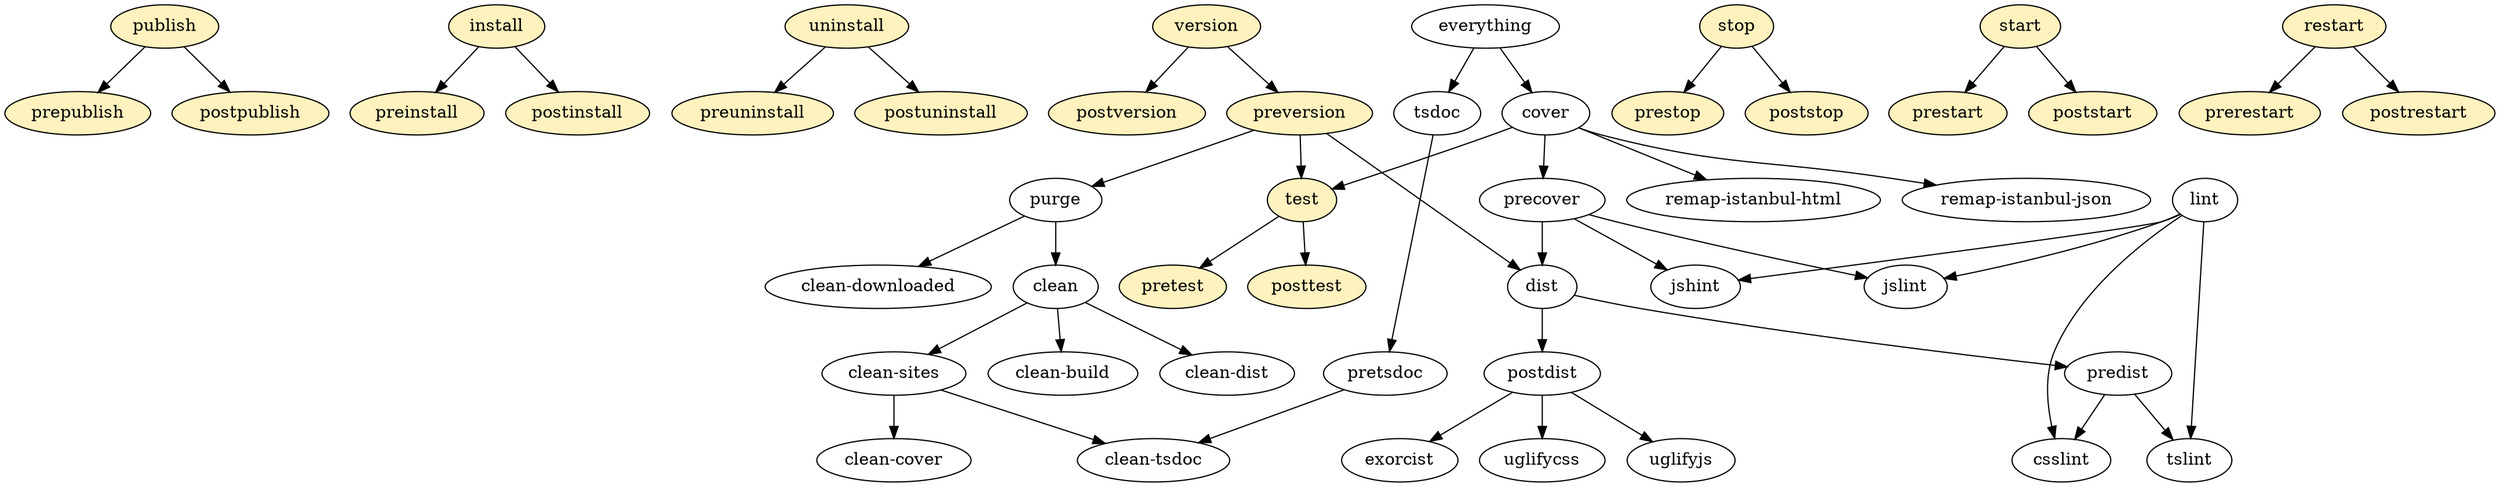 digraph punchcardjs{
0 [label="prepublish", fillcolor="#fff2be", style="filled"]
1 [label="publish", fillcolor="#fff2be", style="filled"]
2 [label="postpublish", fillcolor="#fff2be", style="filled"]
3 [label="preinstall", fillcolor="#fff2be", style="filled"]
4 [label="install", fillcolor="#fff2be", style="filled"]
5 [label="postinstall", fillcolor="#fff2be", style="filled"]
6 [label="preuninstall", fillcolor="#fff2be", style="filled"]
7 [label="uninstall", fillcolor="#fff2be", style="filled"]
8 [label="postuninstall", fillcolor="#fff2be", style="filled"]
9 [label="version", fillcolor="#fff2be", style="filled"]
10 [label="pretest", fillcolor="#fff2be", style="filled"]
11 [label="posttest", fillcolor="#fff2be", style="filled"]
12 [label="prestop", fillcolor="#fff2be", style="filled"]
13 [label="stop", fillcolor="#fff2be", style="filled"]
14 [label="poststop", fillcolor="#fff2be", style="filled"]
15 [label="prestart", fillcolor="#fff2be", style="filled"]
16 [label="start", fillcolor="#fff2be", style="filled"]
17 [label="poststart", fillcolor="#fff2be", style="filled"]
18 [label="prerestart", fillcolor="#fff2be", style="filled"]
19 [label="restart", fillcolor="#fff2be", style="filled"]
20 [label="postrestart", fillcolor="#fff2be", style="filled"]
21 [label="clean", tooltip="npm run clean-build & npm run clean-dist & npm run clean-sites"]
22 [label="clean-build", tooltip="trash build/"]
23 [label="clean-cover", tooltip="trash docs/sites/coverage/"]
24 [label="clean-dist", tooltip="trash dist/"]
25 [label="clean-downloaded", tooltip="trash typings/ node_modules/"]
26 [label="clean-sites", tooltip="npm run clean-cover & npm run clean-tsdoc"]
27 [label="clean-tsdoc", tooltip="trash docs/sites/tsdoc/"]
28 [label="cover", tooltip="npm run test && npm run remap-istanbul-json && npm run remap-istanbul-html"]
29 [label="csslint", tooltip="cat src/*.css > dist/punchcards.css && csslint --config=.csslintrc --format=compact dist/punchcards.css"]
30 [label="dist", tooltip="browserify src/punchcards.ts --debug --standalone punchcards -p [ tsify --project . ] > build/punchcards-with-source-maps.js"]
31 [label="everything", tooltip="npm run tsdoc && npm run cover"]
32 [label="exorcist", tooltip="<build/punchcards-with-source-maps.js exorcist dist/punchcards.js.map > dist/punchcards.js"]
33 [label="jshint", tooltip="jshint test/*.js"]
34 [label="jslint", tooltip="jslint test/*.js"]
35 [label="lint", tooltip="npm run tslint && npm run jshint && npm run jslint && npm run csslint"]
36 [label="postdist", tooltip="npm run exorcist && npm run uglifyjs && npm run uglifycss"]
37 [label="postversion", tooltip="git log --pretty=oneline --max-count 10", fillcolor="#fff2be", style="filled"]
38 [label="precover", tooltip="trash docs/sites/coverage/ && npm run jslint && npm run jshint && npm run dist"]
39 [label="predist", tooltip="trash build/ && mkdirp build && trash dist/ && mkdirp dist && npm run tslint && npm run csslint"]
40 [label="pretsdoc", tooltip="npm run clean-tsdoc && mkdirp docs/sites/tsdoc"]
41 [label="preversion", tooltip="npm run purge && npm install && typings install && npm run dist && npm run test", fillcolor="#fff2be", style="filled"]
42 [label="purge", tooltip="npm run clean & npm run clean-downloaded"]
43 [label="remap-istanbul-html", tooltip="remap-istanbul --input docs/sites/coverage/coverage-remapped.json --output docs/sites/coverage/remapped --type html --exclude node_modules"]
44 [label="remap-istanbul-json", tooltip="remap-istanbul --input docs/sites/coverage/coverage.json --output docs/sites/coverage/coverage-remapped.json"]
45 [label="test", tooltip="karma start karma.conf.js", fillcolor="#fff2be", style="filled"]
46 [label="tsdoc", tooltip="typedoc --out docs/sites/tsdoc/ ."]
47 [label="tslint", tooltip="tslint --config tslint.json ./src/**/*.ts"]
48 [label="uglifycss", tooltip="uglifycss dist/punchcards.css > dist/punchcards.min.css"]
49 [label="uglifyjs", tooltip="uglifyjs dist/punchcards.js --output dist/punchcards.min.js --source-map dist/punchcards.min.js.map --screw-ie8 --in-source-map dist/punchcards.js.map --source-map-url punchcards.min.js.map"]
21 -> 22
21 -> 24
21 -> 26
26 -> 23
26 -> 27
28 -> 45
28 -> 44
28 -> 43
31 -> 46
31 -> 28
35 -> 47
35 -> 33
35 -> 34
35 -> 29
36 -> 32
36 -> 49
36 -> 48
38 -> 34
38 -> 33
38 -> 30
39 -> 47
39 -> 29
40 -> 27
41 -> 42
41 -> 30
41 -> 45
42 -> 21
42 -> 25
1 -> 0
1 -> 2
4 -> 3
4 -> 5
7 -> 6
7 -> 8
45 -> 10
45 -> 11
13 -> 12
13 -> 14
16 -> 15
16 -> 17
19 -> 18
19 -> 20
30 -> 36
9 -> 37
28 -> 38
30 -> 39
46 -> 40
9 -> 41
}

